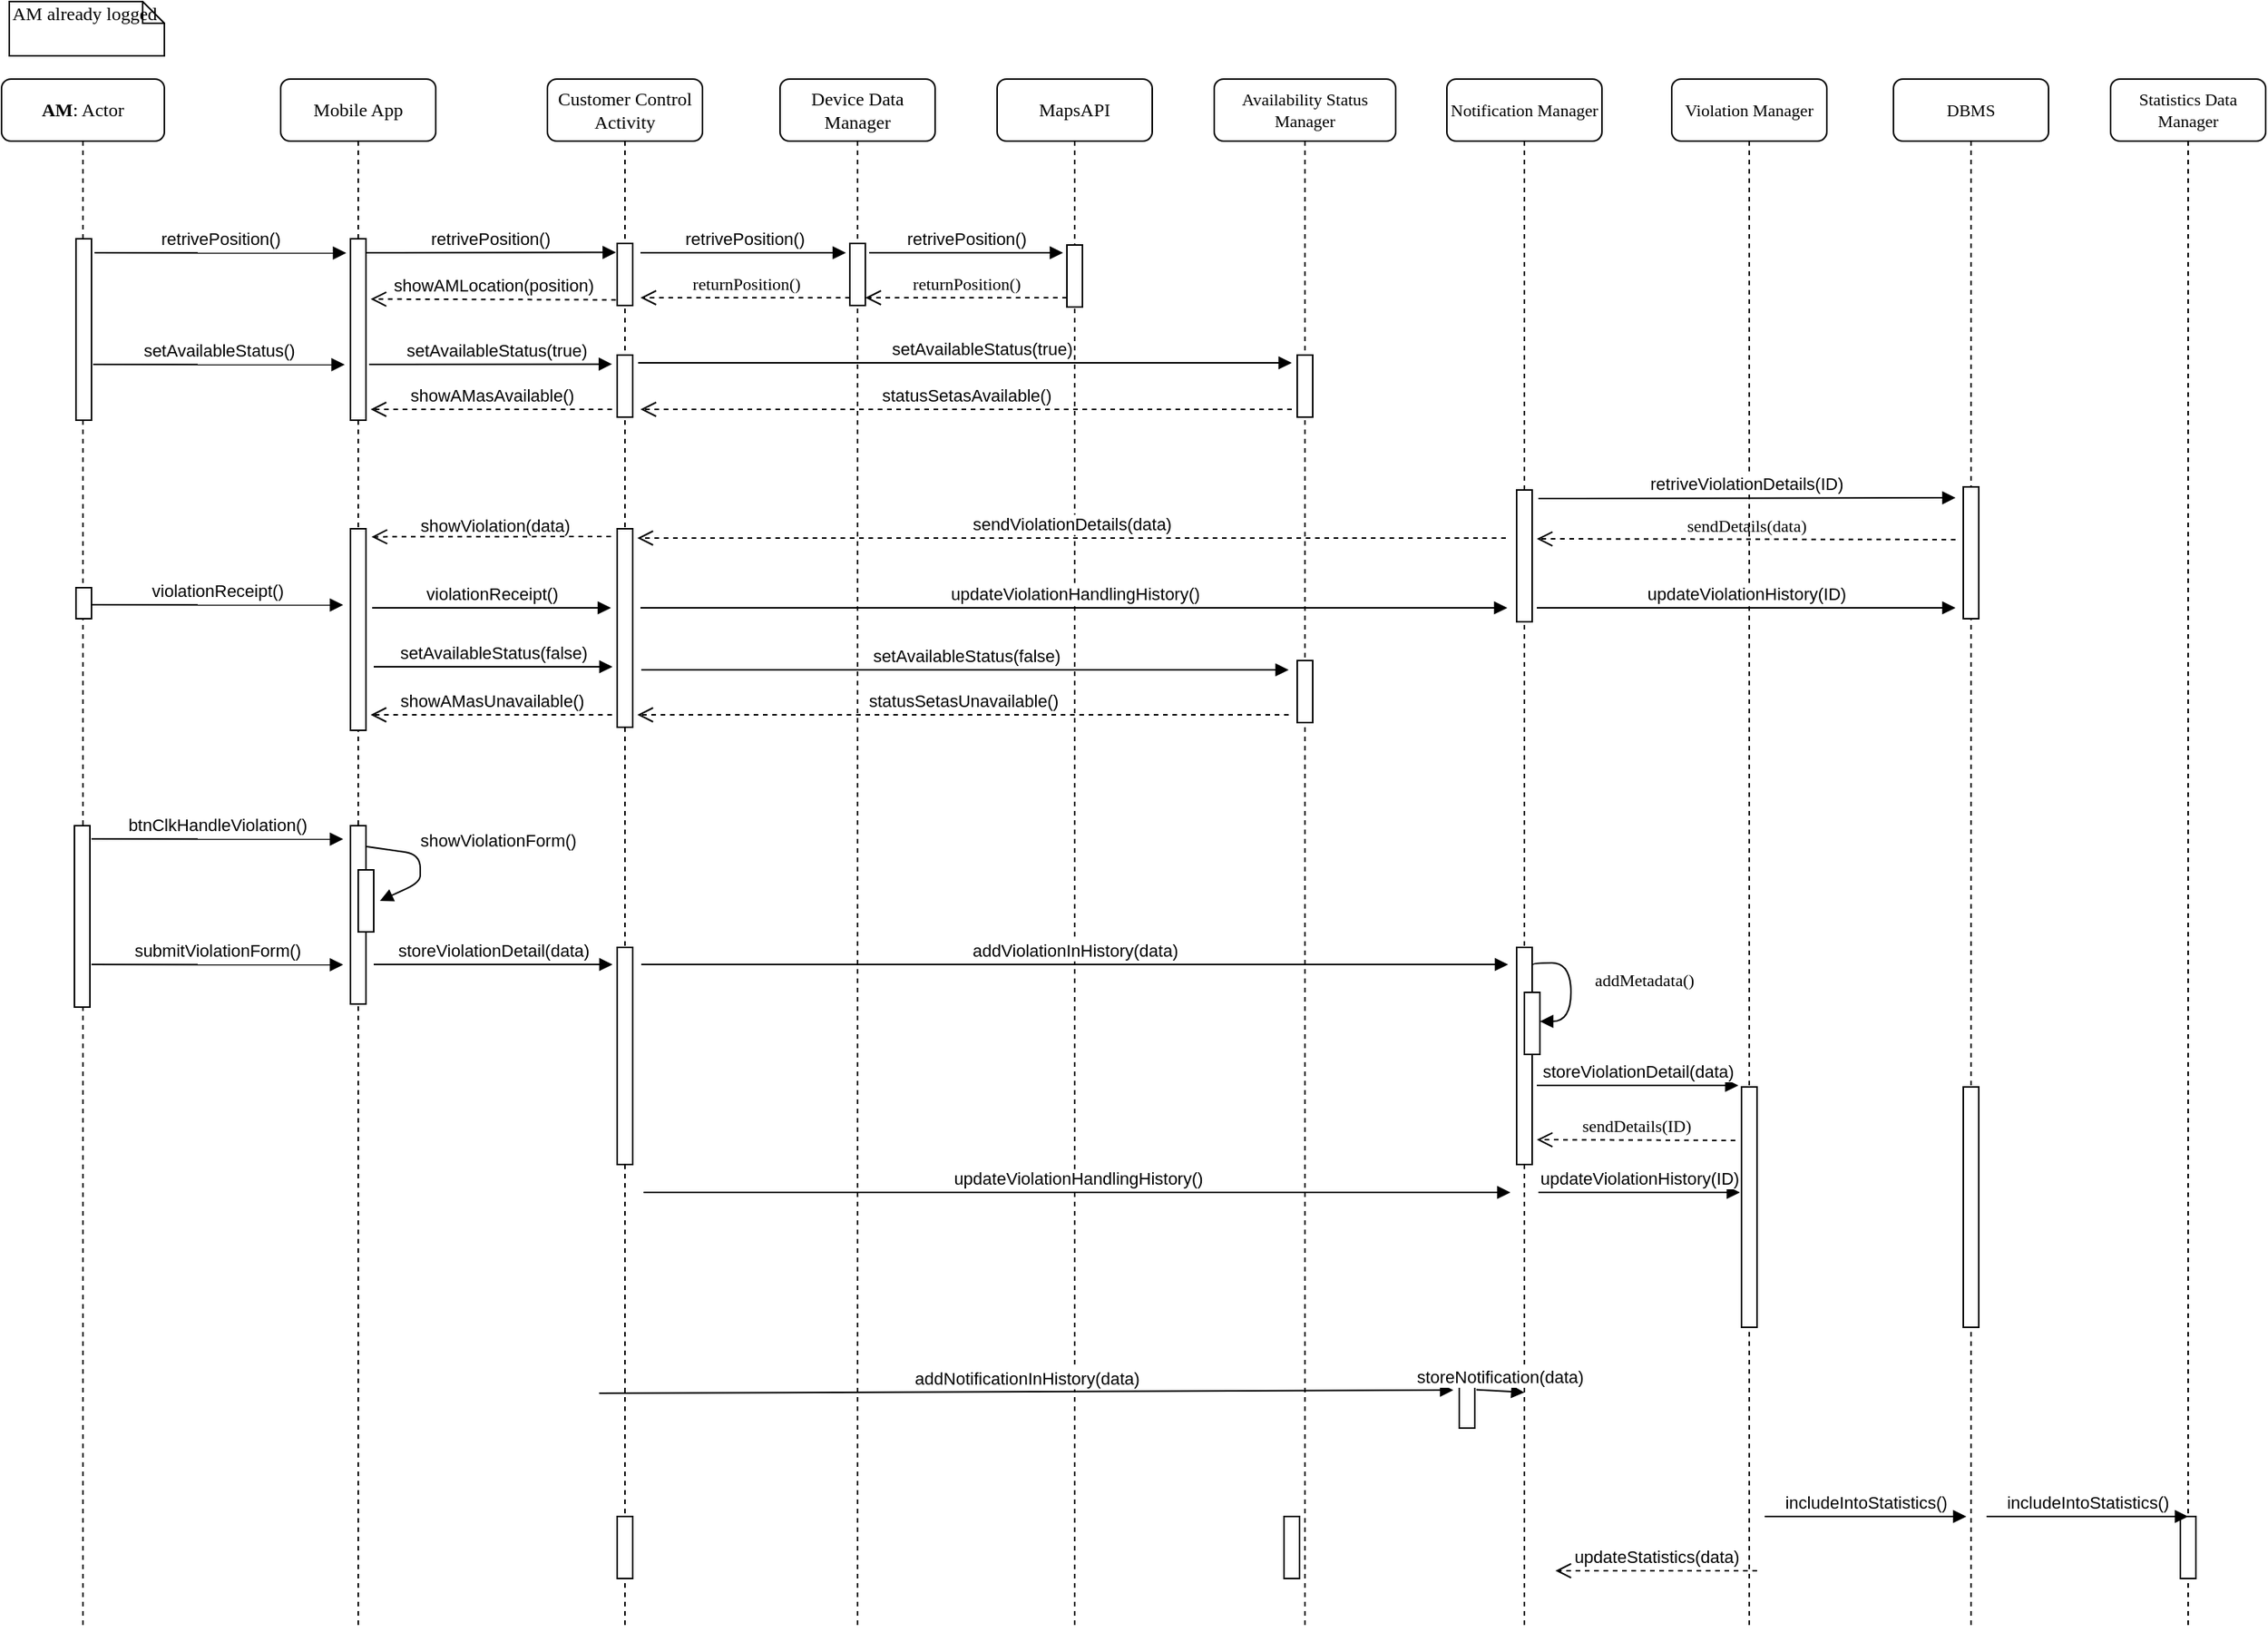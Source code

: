 <mxfile version="12.2.9" type="github" pages="1">
  <diagram id="0RAHFB9DxQQNoqs_koFl" name="Page-1">
    <mxGraphModel dx="2048" dy="1156" grid="1" gridSize="10" guides="1" tooltips="1" connect="1" arrows="1" fold="1" page="1" pageScale="1" pageWidth="827" pageHeight="1169" math="0" shadow="0">
      <root>
        <mxCell id="0"/>
        <mxCell id="1" parent="0"/>
        <mxCell id="qk6un8bk32dUB89qjppy-118" value="Violation Manager" style="shape=umlLifeline;perimeter=lifelinePerimeter;whiteSpace=wrap;html=1;container=1;collapsible=0;recursiveResize=0;outlineConnect=0;rounded=1;shadow=0;comic=0;labelBackgroundColor=none;strokeWidth=1;fontFamily=Verdana;fontSize=11;align=center;" vertex="1" parent="1">
          <mxGeometry x="1137" y="80" width="100" height="1000" as="geometry"/>
        </mxCell>
        <mxCell id="qk6un8bk32dUB89qjppy-119" value="" style="html=1;points=[];perimeter=orthogonalPerimeter;rounded=0;shadow=0;comic=0;labelBackgroundColor=none;strokeColor=#000000;strokeWidth=1;fillColor=#FFFFFF;fontFamily=Verdana;fontSize=11;fontColor=#000000;align=center;" vertex="1" parent="qk6un8bk32dUB89qjppy-118">
          <mxGeometry x="45" y="650" width="10" height="155" as="geometry"/>
        </mxCell>
        <mxCell id="qk6un8bk32dUB89qjppy-120" value="includeIntoStatistics()" style="html=1;verticalAlign=bottom;endArrow=block;fontSize=11;" edge="1" parent="qk6un8bk32dUB89qjppy-118">
          <mxGeometry width="80" relative="1" as="geometry">
            <mxPoint x="60" y="927" as="sourcePoint"/>
            <mxPoint x="190" y="927" as="targetPoint"/>
          </mxGeometry>
        </mxCell>
        <mxCell id="qk6un8bk32dUB89qjppy-1" value="Mobile App" style="shape=umlLifeline;perimeter=lifelinePerimeter;whiteSpace=wrap;html=1;container=1;collapsible=0;recursiveResize=0;outlineConnect=0;rounded=1;shadow=0;comic=0;labelBackgroundColor=none;strokeWidth=1;fontFamily=Verdana;fontSize=12;align=center;" vertex="1" parent="1">
          <mxGeometry x="240" y="80" width="100" height="1000" as="geometry"/>
        </mxCell>
        <mxCell id="qk6un8bk32dUB89qjppy-2" value="" style="html=1;points=[];perimeter=orthogonalPerimeter;rounded=0;shadow=0;comic=0;labelBackgroundColor=none;strokeWidth=1;fontFamily=Verdana;fontSize=11;align=center;" vertex="1" parent="qk6un8bk32dUB89qjppy-1">
          <mxGeometry x="45" y="103" width="10" height="117" as="geometry"/>
        </mxCell>
        <mxCell id="qk6un8bk32dUB89qjppy-69" value="" style="html=1;points=[];perimeter=orthogonalPerimeter;rounded=0;shadow=0;comic=0;labelBackgroundColor=none;strokeWidth=1;fontFamily=Verdana;fontSize=11;align=center;" vertex="1" parent="qk6un8bk32dUB89qjppy-1">
          <mxGeometry x="45" y="290" width="10" height="130" as="geometry"/>
        </mxCell>
        <mxCell id="qk6un8bk32dUB89qjppy-6" value="Device Data Manager " style="shape=umlLifeline;perimeter=lifelinePerimeter;whiteSpace=wrap;html=1;container=1;collapsible=0;recursiveResize=0;outlineConnect=0;rounded=1;shadow=0;comic=0;labelBackgroundColor=none;strokeWidth=1;fontFamily=Verdana;fontSize=12;align=center;" vertex="1" parent="1">
          <mxGeometry x="562" y="80" width="100" height="1000" as="geometry"/>
        </mxCell>
        <mxCell id="qk6un8bk32dUB89qjppy-17" value="" style="html=1;points=[];perimeter=orthogonalPerimeter;rounded=0;shadow=0;comic=0;labelBackgroundColor=none;strokeWidth=1;fontFamily=Verdana;fontSize=11;align=center;" vertex="1" parent="qk6un8bk32dUB89qjppy-6">
          <mxGeometry x="45" y="106" width="10" height="40" as="geometry"/>
        </mxCell>
        <mxCell id="qk6un8bk32dUB89qjppy-52" value="returnPosition()" style="html=1;verticalAlign=bottom;endArrow=open;dashed=1;endSize=8;labelBackgroundColor=none;fontFamily=Verdana;fontSize=11;edgeStyle=elbowEdgeStyle;elbow=vertical;" edge="1" parent="qk6un8bk32dUB89qjppy-6">
          <mxGeometry relative="1" as="geometry">
            <mxPoint x="-90" y="141" as="targetPoint"/>
            <Array as="points">
              <mxPoint x="-10" y="141"/>
              <mxPoint x="20" y="141"/>
            </Array>
            <mxPoint x="45" y="141" as="sourcePoint"/>
          </mxGeometry>
        </mxCell>
        <mxCell id="qk6un8bk32dUB89qjppy-53" value="retrivePosition()" style="html=1;verticalAlign=bottom;endArrow=block;fontSize=11;" edge="1" parent="qk6un8bk32dUB89qjppy-6">
          <mxGeometry width="80" relative="1" as="geometry">
            <mxPoint x="-90" y="112" as="sourcePoint"/>
            <mxPoint x="42.5" y="112.0" as="targetPoint"/>
          </mxGeometry>
        </mxCell>
        <mxCell id="qk6un8bk32dUB89qjppy-7" value="MapsAPI" style="shape=umlLifeline;perimeter=lifelinePerimeter;whiteSpace=wrap;html=1;container=1;collapsible=0;recursiveResize=0;outlineConnect=0;rounded=1;shadow=0;comic=0;labelBackgroundColor=none;strokeWidth=1;fontFamily=Verdana;fontSize=12;align=center;" vertex="1" parent="1">
          <mxGeometry x="702" y="80" width="100" height="1000" as="geometry"/>
        </mxCell>
        <mxCell id="qk6un8bk32dUB89qjppy-8" value="" style="html=1;points=[];perimeter=orthogonalPerimeter;rounded=0;shadow=0;comic=0;labelBackgroundColor=none;strokeWidth=1;fontFamily=Verdana;fontSize=11;align=center;" vertex="1" parent="qk6un8bk32dUB89qjppy-7">
          <mxGeometry x="45" y="107" width="10" height="40" as="geometry"/>
        </mxCell>
        <mxCell id="qk6un8bk32dUB89qjppy-9" value="Notification Manager" style="shape=umlLifeline;perimeter=lifelinePerimeter;whiteSpace=wrap;html=1;container=1;collapsible=0;recursiveResize=0;outlineConnect=0;rounded=1;shadow=0;comic=0;labelBackgroundColor=none;strokeWidth=1;fontFamily=Verdana;fontSize=11;align=center;" vertex="1" parent="1">
          <mxGeometry x="992" y="80" width="100" height="1000" as="geometry"/>
        </mxCell>
        <mxCell id="qk6un8bk32dUB89qjppy-10" value="" style="html=1;points=[];perimeter=orthogonalPerimeter;rounded=0;shadow=0;comic=0;labelBackgroundColor=none;strokeColor=#000000;strokeWidth=1;fillColor=#FFFFFF;fontFamily=Verdana;fontSize=11;fontColor=#000000;align=center;" vertex="1" parent="qk6un8bk32dUB89qjppy-9">
          <mxGeometry x="8" y="840" width="10" height="30" as="geometry"/>
        </mxCell>
        <mxCell id="qk6un8bk32dUB89qjppy-66" value="" style="html=1;points=[];perimeter=orthogonalPerimeter;rounded=0;shadow=0;comic=0;labelBackgroundColor=none;strokeWidth=1;fontFamily=Verdana;fontSize=11;align=center;" vertex="1" parent="qk6un8bk32dUB89qjppy-9">
          <mxGeometry x="45" y="265" width="10" height="85" as="geometry"/>
        </mxCell>
        <mxCell id="qk6un8bk32dUB89qjppy-110" value="" style="html=1;points=[];perimeter=orthogonalPerimeter;rounded=0;shadow=0;comic=0;labelBackgroundColor=none;strokeWidth=1;fontFamily=Verdana;fontSize=11;align=center;" vertex="1" parent="qk6un8bk32dUB89qjppy-9">
          <mxGeometry x="45" y="560" width="10" height="140" as="geometry"/>
        </mxCell>
        <mxCell id="qk6un8bk32dUB89qjppy-112" value="" style="html=1;points=[];perimeter=orthogonalPerimeter;rounded=0;shadow=0;comic=0;labelBackgroundColor=none;strokeWidth=1;fontFamily=Verdana;fontSize=11;align=center;" vertex="1" parent="qk6un8bk32dUB89qjppy-9">
          <mxGeometry x="50" y="589" width="10" height="40" as="geometry"/>
        </mxCell>
        <mxCell id="qk6un8bk32dUB89qjppy-113" value="addMetadata()" style="html=1;verticalAlign=bottom;endArrow=block;labelBackgroundColor=none;fontFamily=Verdana;fontSize=11;elbow=vertical;edgeStyle=orthogonalEdgeStyle;curved=1;entryX=1;entryY=0.286;entryPerimeter=0;exitX=1.038;exitY=0.345;exitPerimeter=0;" edge="1" parent="qk6un8bk32dUB89qjppy-9">
          <mxGeometry x="0.107" y="47" relative="1" as="geometry">
            <mxPoint x="55.353" y="571.235" as="sourcePoint"/>
            <mxPoint x="60.059" y="607.706" as="targetPoint"/>
            <Array as="points">
              <mxPoint x="80" y="570"/>
              <mxPoint x="80" y="608"/>
            </Array>
            <mxPoint as="offset"/>
          </mxGeometry>
        </mxCell>
        <mxCell id="qk6un8bk32dUB89qjppy-14" value="&lt;b&gt;AM&lt;/b&gt;: Actor" style="shape=umlLifeline;perimeter=lifelinePerimeter;whiteSpace=wrap;html=1;container=1;collapsible=0;recursiveResize=0;outlineConnect=0;rounded=1;shadow=0;comic=0;labelBackgroundColor=none;strokeWidth=1;fontFamily=Verdana;fontSize=12;align=center;" vertex="1" parent="1">
          <mxGeometry x="60" y="80" width="105" height="1000" as="geometry"/>
        </mxCell>
        <mxCell id="qk6un8bk32dUB89qjppy-15" value="" style="html=1;points=[];perimeter=orthogonalPerimeter;rounded=0;shadow=0;comic=0;labelBackgroundColor=none;strokeWidth=1;fontFamily=Verdana;fontSize=11;align=center;" vertex="1" parent="qk6un8bk32dUB89qjppy-14">
          <mxGeometry x="48" y="103" width="10" height="117" as="geometry"/>
        </mxCell>
        <mxCell id="qk6un8bk32dUB89qjppy-16" value="retrivePosition()" style="html=1;verticalAlign=bottom;endArrow=block;entryX=-0.272;entryY=0.407;entryDx=0;entryDy=0;entryPerimeter=0;fontSize=11;" edge="1" parent="qk6un8bk32dUB89qjppy-14">
          <mxGeometry width="80" relative="1" as="geometry">
            <mxPoint x="60" y="112" as="sourcePoint"/>
            <mxPoint x="222.28" y="112.159" as="targetPoint"/>
          </mxGeometry>
        </mxCell>
        <mxCell id="qk6un8bk32dUB89qjppy-70" value="" style="html=1;points=[];perimeter=orthogonalPerimeter;rounded=0;shadow=0;comic=0;labelBackgroundColor=none;strokeWidth=1;fontFamily=Verdana;fontSize=11;align=center;" vertex="1" parent="qk6un8bk32dUB89qjppy-14">
          <mxGeometry x="48" y="328" width="10" height="20" as="geometry"/>
        </mxCell>
        <mxCell id="qk6un8bk32dUB89qjppy-18" value="returnPosition()" style="html=1;verticalAlign=bottom;endArrow=open;dashed=1;endSize=8;labelBackgroundColor=none;fontFamily=Verdana;fontSize=11;edgeStyle=elbowEdgeStyle;elbow=vertical;" edge="1" parent="1">
          <mxGeometry relative="1" as="geometry">
            <mxPoint x="617" y="221" as="targetPoint"/>
            <Array as="points">
              <mxPoint x="692" y="221"/>
              <mxPoint x="722" y="221"/>
            </Array>
            <mxPoint x="747" y="221" as="sourcePoint"/>
          </mxGeometry>
        </mxCell>
        <mxCell id="qk6un8bk32dUB89qjppy-21" value="AM already logged" style="shape=note;whiteSpace=wrap;html=1;size=14;verticalAlign=top;align=left;spacingTop=-6;rounded=0;shadow=0;comic=0;labelBackgroundColor=none;strokeWidth=1;fontFamily=Verdana;fontSize=12" vertex="1" parent="1">
          <mxGeometry x="65" y="30" width="100" height="35" as="geometry"/>
        </mxCell>
        <mxCell id="qk6un8bk32dUB89qjppy-26" value="retrivePosition()" style="html=1;verticalAlign=bottom;endArrow=block;fontSize=11;entryX=-0.082;entryY=0.144;entryDx=0;entryDy=0;entryPerimeter=0;" edge="1" parent="1" target="qk6un8bk32dUB89qjppy-58">
          <mxGeometry width="80" relative="1" as="geometry">
            <mxPoint x="295" y="192" as="sourcePoint"/>
            <mxPoint x="570" y="192" as="targetPoint"/>
          </mxGeometry>
        </mxCell>
        <mxCell id="qk6un8bk32dUB89qjppy-27" value="retrivePosition()" style="html=1;verticalAlign=bottom;endArrow=block;fontSize=11;" edge="1" parent="1">
          <mxGeometry width="80" relative="1" as="geometry">
            <mxPoint x="619.5" y="192" as="sourcePoint"/>
            <mxPoint x="744.5" y="192" as="targetPoint"/>
          </mxGeometry>
        </mxCell>
        <mxCell id="qk6un8bk32dUB89qjppy-28" value="showAMLocation(position)" style="html=1;verticalAlign=bottom;endArrow=open;dashed=1;endSize=8;entryX=1.3;entryY=0.625;entryDx=0;entryDy=0;entryPerimeter=0;fontSize=11;exitX=-0.082;exitY=0.909;exitDx=0;exitDy=0;exitPerimeter=0;" edge="1" parent="1" source="qk6un8bk32dUB89qjppy-58">
          <mxGeometry relative="1" as="geometry">
            <mxPoint x="570" y="222" as="sourcePoint"/>
            <mxPoint x="298.0" y="221.875" as="targetPoint"/>
          </mxGeometry>
        </mxCell>
        <mxCell id="qk6un8bk32dUB89qjppy-34" value="Statistics Data Manager" style="shape=umlLifeline;perimeter=lifelinePerimeter;whiteSpace=wrap;html=1;container=1;collapsible=0;recursiveResize=0;outlineConnect=0;rounded=1;shadow=0;comic=0;labelBackgroundColor=none;strokeWidth=1;fontFamily=Verdana;fontSize=11;align=center;" vertex="1" parent="1">
          <mxGeometry x="1420" y="80" width="100" height="1000" as="geometry"/>
        </mxCell>
        <mxCell id="qk6un8bk32dUB89qjppy-35" value="" style="html=1;points=[];perimeter=orthogonalPerimeter;rounded=0;shadow=0;comic=0;labelBackgroundColor=none;strokeWidth=1;fontFamily=Verdana;fontSize=11;align=center;" vertex="1" parent="qk6un8bk32dUB89qjppy-34">
          <mxGeometry x="45" y="927" width="10" height="40" as="geometry"/>
        </mxCell>
        <mxCell id="qk6un8bk32dUB89qjppy-36" value="addNotificationInHistory(data)" style="html=1;verticalAlign=bottom;endArrow=block;fontSize=11;exitX=1.033;exitY=0.149;exitDx=0;exitDy=0;exitPerimeter=0;entryX=-0.383;entryY=0.183;entryDx=0;entryDy=0;entryPerimeter=0;" edge="1" parent="1" target="qk6un8bk32dUB89qjppy-10">
          <mxGeometry width="80" relative="1" as="geometry">
            <mxPoint x="445.33" y="927.513" as="sourcePoint"/>
            <mxPoint x="530" y="927" as="targetPoint"/>
          </mxGeometry>
        </mxCell>
        <mxCell id="qk6un8bk32dUB89qjppy-37" value="storeNotification(data)" style="html=1;verticalAlign=bottom;endArrow=block;fontSize=11;exitX=1.1;exitY=0.173;exitDx=0;exitDy=0;exitPerimeter=0;" edge="1" parent="1" source="qk6un8bk32dUB89qjppy-10">
          <mxGeometry width="80" relative="1" as="geometry">
            <mxPoint x="912" y="927" as="sourcePoint"/>
            <mxPoint x="1042" y="927" as="targetPoint"/>
          </mxGeometry>
        </mxCell>
        <mxCell id="qk6un8bk32dUB89qjppy-40" value="updateStatistics(data)" style="html=1;verticalAlign=bottom;endArrow=open;dashed=1;endSize=8;fontSize=11;" edge="1" parent="1">
          <mxGeometry relative="1" as="geometry">
            <mxPoint x="1192" y="1042" as="sourcePoint"/>
            <mxPoint x="1062" y="1042" as="targetPoint"/>
          </mxGeometry>
        </mxCell>
        <mxCell id="qk6un8bk32dUB89qjppy-44" value="Availability Status Manager " style="shape=umlLifeline;perimeter=lifelinePerimeter;whiteSpace=wrap;html=1;container=1;collapsible=0;recursiveResize=0;outlineConnect=0;rounded=1;shadow=0;comic=0;labelBackgroundColor=none;strokeWidth=1;fontFamily=Verdana;fontSize=11;align=center;" vertex="1" parent="1">
          <mxGeometry x="842" y="80" width="117" height="1000" as="geometry"/>
        </mxCell>
        <mxCell id="qk6un8bk32dUB89qjppy-45" value="" style="html=1;points=[];perimeter=orthogonalPerimeter;rounded=0;shadow=0;comic=0;labelBackgroundColor=none;strokeWidth=1;fontFamily=Verdana;fontSize=11;align=center;" vertex="1" parent="qk6un8bk32dUB89qjppy-44">
          <mxGeometry x="45" y="927" width="10" height="40" as="geometry"/>
        </mxCell>
        <mxCell id="qk6un8bk32dUB89qjppy-60" value="" style="html=1;points=[];perimeter=orthogonalPerimeter;rounded=0;shadow=0;comic=0;labelBackgroundColor=none;strokeWidth=1;fontFamily=Verdana;fontSize=11;align=center;" vertex="1" parent="qk6un8bk32dUB89qjppy-44">
          <mxGeometry x="53.5" y="178" width="10" height="40" as="geometry"/>
        </mxCell>
        <mxCell id="qk6un8bk32dUB89qjppy-96" value="" style="html=1;points=[];perimeter=orthogonalPerimeter;rounded=0;shadow=0;comic=0;labelBackgroundColor=none;strokeWidth=1;fontFamily=Verdana;fontSize=11;align=center;" vertex="1" parent="qk6un8bk32dUB89qjppy-44">
          <mxGeometry x="53.5" y="375" width="10" height="40" as="geometry"/>
        </mxCell>
        <mxCell id="qk6un8bk32dUB89qjppy-46" value="Customer Control Activity" style="shape=umlLifeline;perimeter=lifelinePerimeter;whiteSpace=wrap;html=1;container=1;collapsible=0;recursiveResize=0;outlineConnect=0;rounded=1;shadow=0;comic=0;labelBackgroundColor=none;strokeWidth=1;fontFamily=Verdana;fontSize=12;align=center;size=40;" vertex="1" parent="1">
          <mxGeometry x="412" y="80" width="100" height="1000" as="geometry"/>
        </mxCell>
        <mxCell id="qk6un8bk32dUB89qjppy-47" value="" style="html=1;points=[];perimeter=orthogonalPerimeter;rounded=0;shadow=0;comic=0;labelBackgroundColor=none;strokeWidth=1;fontFamily=Verdana;fontSize=11;align=center;" vertex="1" parent="qk6un8bk32dUB89qjppy-46">
          <mxGeometry x="45" y="927" width="10" height="40" as="geometry"/>
        </mxCell>
        <mxCell id="qk6un8bk32dUB89qjppy-57" value="" style="html=1;points=[];perimeter=orthogonalPerimeter;rounded=0;shadow=0;comic=0;labelBackgroundColor=none;strokeWidth=1;fontFamily=Verdana;fontSize=11;align=center;" vertex="1" parent="qk6un8bk32dUB89qjppy-46">
          <mxGeometry x="45" y="178" width="10" height="40" as="geometry"/>
        </mxCell>
        <mxCell id="qk6un8bk32dUB89qjppy-58" value="" style="html=1;points=[];perimeter=orthogonalPerimeter;rounded=0;shadow=0;comic=0;labelBackgroundColor=none;strokeWidth=1;fontFamily=Verdana;fontSize=11;align=center;" vertex="1" parent="qk6un8bk32dUB89qjppy-46">
          <mxGeometry x="45" y="106" width="10" height="40" as="geometry"/>
        </mxCell>
        <mxCell id="qk6un8bk32dUB89qjppy-67" value="" style="html=1;points=[];perimeter=orthogonalPerimeter;rounded=0;shadow=0;comic=0;labelBackgroundColor=none;strokeWidth=1;fontFamily=Verdana;fontSize=11;align=center;" vertex="1" parent="qk6un8bk32dUB89qjppy-46">
          <mxGeometry x="45" y="290" width="10" height="128" as="geometry"/>
        </mxCell>
        <mxCell id="qk6un8bk32dUB89qjppy-109" value="" style="html=1;points=[];perimeter=orthogonalPerimeter;rounded=0;shadow=0;comic=0;labelBackgroundColor=none;strokeWidth=1;fontFamily=Verdana;fontSize=11;align=center;" vertex="1" parent="qk6un8bk32dUB89qjppy-46">
          <mxGeometry x="45" y="560" width="10" height="140" as="geometry"/>
        </mxCell>
        <mxCell id="qk6un8bk32dUB89qjppy-56" value="setAvailableStatus()" style="html=1;verticalAlign=bottom;endArrow=block;entryX=-0.272;entryY=0.407;entryDx=0;entryDy=0;entryPerimeter=0;fontSize=11;" edge="1" parent="1">
          <mxGeometry width="80" relative="1" as="geometry">
            <mxPoint x="119" y="264" as="sourcePoint"/>
            <mxPoint x="281.28" y="264.159" as="targetPoint"/>
          </mxGeometry>
        </mxCell>
        <mxCell id="qk6un8bk32dUB89qjppy-59" value="setAvailableStatus(true)" style="html=1;verticalAlign=bottom;endArrow=block;fontSize=11;entryX=-0.333;entryY=0.146;entryDx=0;entryDy=0;entryPerimeter=0;" edge="1" parent="1" target="qk6un8bk32dUB89qjppy-57">
          <mxGeometry x="0.048" width="80" relative="1" as="geometry">
            <mxPoint x="297" y="264" as="sourcePoint"/>
            <mxPoint x="440" y="220" as="targetPoint"/>
            <mxPoint as="offset"/>
          </mxGeometry>
        </mxCell>
        <mxCell id="qk6un8bk32dUB89qjppy-61" value="setAvailableStatus(true)" style="html=1;verticalAlign=bottom;endArrow=block;fontSize=11;" edge="1" parent="1">
          <mxGeometry x="0.048" width="80" relative="1" as="geometry">
            <mxPoint x="470.5" y="263" as="sourcePoint"/>
            <mxPoint x="892" y="263" as="targetPoint"/>
            <mxPoint as="offset"/>
          </mxGeometry>
        </mxCell>
        <mxCell id="qk6un8bk32dUB89qjppy-62" value="statusSetasAvailable()" style="html=1;verticalAlign=bottom;endArrow=open;dashed=1;endSize=8;entryX=1.5;entryY=0.8;entryDx=0;entryDy=0;entryPerimeter=0;fontSize=11;" edge="1" parent="1">
          <mxGeometry relative="1" as="geometry">
            <mxPoint x="892" y="293" as="sourcePoint"/>
            <mxPoint x="472" y="293" as="targetPoint"/>
          </mxGeometry>
        </mxCell>
        <mxCell id="qk6un8bk32dUB89qjppy-63" value="showAMasAvailable()" style="html=1;verticalAlign=bottom;endArrow=open;dashed=1;endSize=8;entryX=1.5;entryY=0.8;entryDx=0;entryDy=0;entryPerimeter=0;fontSize=11;exitX=-0.333;exitY=0.875;exitDx=0;exitDy=0;exitPerimeter=0;" edge="1" parent="1" source="qk6un8bk32dUB89qjppy-57">
          <mxGeometry relative="1" as="geometry">
            <mxPoint x="570" y="293" as="sourcePoint"/>
            <mxPoint x="298" y="293" as="targetPoint"/>
          </mxGeometry>
        </mxCell>
        <mxCell id="qk6un8bk32dUB89qjppy-68" value="sendViolationDetails(data)" style="html=1;verticalAlign=bottom;endArrow=open;dashed=1;endSize=8;entryX=1.5;entryY=0.8;entryDx=0;entryDy=0;entryPerimeter=0;fontSize=11;" edge="1" parent="1">
          <mxGeometry relative="1" as="geometry">
            <mxPoint x="1030" y="376" as="sourcePoint"/>
            <mxPoint x="470" y="376" as="targetPoint"/>
          </mxGeometry>
        </mxCell>
        <mxCell id="qk6un8bk32dUB89qjppy-71" value="" style="html=1;verticalAlign=bottom;endArrow=open;dashed=1;endSize=8;fontSize=11;entryX=1.06;entryY=0.13;entryDx=0;entryDy=0;entryPerimeter=0;" edge="1" parent="1">
          <mxGeometry x="-0.067" relative="1" as="geometry">
            <mxPoint x="453" y="375" as="sourcePoint"/>
            <mxPoint x="298.6" y="375.2" as="targetPoint"/>
            <mxPoint x="-1" as="offset"/>
          </mxGeometry>
        </mxCell>
        <mxCell id="qk6un8bk32dUB89qjppy-72" value="showViolation(data)" style="text;html=1;align=center;verticalAlign=middle;resizable=0;points=[];;autosize=1;fontSize=11;" vertex="1" parent="1">
          <mxGeometry x="323" y="358" width="110" height="20" as="geometry"/>
        </mxCell>
        <mxCell id="qk6un8bk32dUB89qjppy-78" value="retriveViolationDetails(ID)" style="html=1;verticalAlign=bottom;endArrow=block;fontSize=11;" edge="1" parent="1">
          <mxGeometry width="80" relative="1" as="geometry">
            <mxPoint x="1051" y="350.5" as="sourcePoint"/>
            <mxPoint x="1320" y="350" as="targetPoint"/>
          </mxGeometry>
        </mxCell>
        <mxCell id="qk6un8bk32dUB89qjppy-79" value="violationReceipt()" style="html=1;verticalAlign=bottom;endArrow=block;entryX=-0.272;entryY=0.407;entryDx=0;entryDy=0;entryPerimeter=0;fontSize=11;" edge="1" parent="1">
          <mxGeometry width="80" relative="1" as="geometry">
            <mxPoint x="118.0" y="419" as="sourcePoint"/>
            <mxPoint x="280.28" y="419.159" as="targetPoint"/>
          </mxGeometry>
        </mxCell>
        <mxCell id="qk6un8bk32dUB89qjppy-81" value="updateViolationHandlingHistory()" style="html=1;verticalAlign=bottom;endArrow=block;fontSize=11;" edge="1" parent="1">
          <mxGeometry width="80" relative="1" as="geometry">
            <mxPoint x="472" y="421" as="sourcePoint"/>
            <mxPoint x="1031" y="421" as="targetPoint"/>
          </mxGeometry>
        </mxCell>
        <mxCell id="qk6un8bk32dUB89qjppy-94" value="setAvailableStatus(false)" style="html=1;verticalAlign=bottom;endArrow=block;fontSize=11;" edge="1" parent="1">
          <mxGeometry width="80" relative="1" as="geometry">
            <mxPoint x="300" y="459" as="sourcePoint"/>
            <mxPoint x="454" y="459" as="targetPoint"/>
          </mxGeometry>
        </mxCell>
        <mxCell id="qk6un8bk32dUB89qjppy-95" value="setAvailableStatus(false)" style="html=1;verticalAlign=bottom;endArrow=block;fontSize=11;" edge="1" parent="1">
          <mxGeometry width="80" relative="1" as="geometry">
            <mxPoint x="472.5" y="461" as="sourcePoint"/>
            <mxPoint x="890" y="461" as="targetPoint"/>
          </mxGeometry>
        </mxCell>
        <mxCell id="qk6un8bk32dUB89qjppy-97" value="statusSetasUnavailable()" style="html=1;verticalAlign=bottom;endArrow=open;dashed=1;endSize=8;entryX=1.5;entryY=0.8;entryDx=0;entryDy=0;entryPerimeter=0;fontSize=11;" edge="1" parent="1">
          <mxGeometry relative="1" as="geometry">
            <mxPoint x="890" y="490" as="sourcePoint"/>
            <mxPoint x="470" y="490" as="targetPoint"/>
          </mxGeometry>
        </mxCell>
        <mxCell id="qk6un8bk32dUB89qjppy-98" value="showAMasUnavailable()" style="html=1;verticalAlign=bottom;endArrow=open;dashed=1;endSize=8;entryX=1.5;entryY=0.8;entryDx=0;entryDy=0;entryPerimeter=0;fontSize=11;exitX=-0.333;exitY=0.875;exitDx=0;exitDy=0;exitPerimeter=0;" edge="1" parent="1">
          <mxGeometry relative="1" as="geometry">
            <mxPoint x="453.67" y="490" as="sourcePoint"/>
            <mxPoint x="298" y="490" as="targetPoint"/>
          </mxGeometry>
        </mxCell>
        <mxCell id="qk6un8bk32dUB89qjppy-99" value="" style="html=1;points=[];perimeter=orthogonalPerimeter;rounded=0;shadow=0;comic=0;labelBackgroundColor=none;strokeWidth=1;fontFamily=Verdana;fontSize=11;align=center;" vertex="1" parent="1">
          <mxGeometry x="107" y="561.5" width="10" height="117" as="geometry"/>
        </mxCell>
        <mxCell id="qk6un8bk32dUB89qjppy-100" value="btnClkHandleViolation()" style="html=1;verticalAlign=bottom;endArrow=block;entryX=-0.272;entryY=0.407;entryDx=0;entryDy=0;entryPerimeter=0;fontSize=11;" edge="1" parent="1">
          <mxGeometry width="80" relative="1" as="geometry">
            <mxPoint x="118.0" y="570.0" as="sourcePoint"/>
            <mxPoint x="280.28" y="570.159" as="targetPoint"/>
          </mxGeometry>
        </mxCell>
        <mxCell id="qk6un8bk32dUB89qjppy-101" value="" style="html=1;points=[];perimeter=orthogonalPerimeter;rounded=0;shadow=0;comic=0;labelBackgroundColor=none;strokeWidth=1;fontFamily=Verdana;fontSize=11;align=center;" vertex="1" parent="1">
          <mxGeometry x="285" y="561.5" width="10" height="115" as="geometry"/>
        </mxCell>
        <mxCell id="qk6un8bk32dUB89qjppy-102" value="" style="html=1;points=[];perimeter=orthogonalPerimeter;rounded=0;shadow=0;comic=0;labelBackgroundColor=none;strokeWidth=1;fontFamily=Verdana;fontSize=11;align=center;" vertex="1" parent="1">
          <mxGeometry x="290" y="590" width="10" height="40" as="geometry"/>
        </mxCell>
        <mxCell id="qk6un8bk32dUB89qjppy-105" value="violationReceipt()" style="html=1;verticalAlign=bottom;endArrow=block;fontSize=11;" edge="1" parent="1">
          <mxGeometry width="80" relative="1" as="geometry">
            <mxPoint x="299" y="421" as="sourcePoint"/>
            <mxPoint x="453" y="421" as="targetPoint"/>
          </mxGeometry>
        </mxCell>
        <mxCell id="qk6un8bk32dUB89qjppy-106" value="showViolationForm()" style="html=1;verticalAlign=bottom;endArrow=block;fontSize=11;exitX=0.969;exitY=0.116;exitDx=0;exitDy=0;exitPerimeter=0;" edge="1" parent="1" source="qk6un8bk32dUB89qjppy-101">
          <mxGeometry x="-0.133" y="50" width="80" relative="1" as="geometry">
            <mxPoint x="295" y="570" as="sourcePoint"/>
            <mxPoint x="304" y="610" as="targetPoint"/>
            <Array as="points">
              <mxPoint x="330" y="580"/>
              <mxPoint x="330" y="598"/>
            </Array>
            <mxPoint as="offset"/>
          </mxGeometry>
        </mxCell>
        <mxCell id="qk6un8bk32dUB89qjppy-107" value="submitViolationForm()" style="html=1;verticalAlign=bottom;endArrow=block;entryX=-0.272;entryY=0.407;entryDx=0;entryDy=0;entryPerimeter=0;fontSize=11;" edge="1" parent="1">
          <mxGeometry width="80" relative="1" as="geometry">
            <mxPoint x="118.0" y="651" as="sourcePoint"/>
            <mxPoint x="280.28" y="651.159" as="targetPoint"/>
          </mxGeometry>
        </mxCell>
        <mxCell id="qk6un8bk32dUB89qjppy-108" value="storeViolationDetail(data)" style="html=1;verticalAlign=bottom;endArrow=block;fontSize=11;" edge="1" parent="1">
          <mxGeometry width="80" relative="1" as="geometry">
            <mxPoint x="300" y="651" as="sourcePoint"/>
            <mxPoint x="454.0" y="651" as="targetPoint"/>
          </mxGeometry>
        </mxCell>
        <mxCell id="qk6un8bk32dUB89qjppy-111" value="&lt;div&gt;addViolationInHistory(data)&lt;/div&gt;" style="html=1;verticalAlign=bottom;endArrow=block;fontSize=11;" edge="1" parent="1">
          <mxGeometry width="80" relative="1" as="geometry">
            <mxPoint x="472.5" y="651" as="sourcePoint"/>
            <mxPoint x="1031.5" y="651" as="targetPoint"/>
          </mxGeometry>
        </mxCell>
        <mxCell id="qk6un8bk32dUB89qjppy-114" value="storeViolationDetail(data)" style="html=1;verticalAlign=bottom;endArrow=block;fontSize=11;" edge="1" parent="1">
          <mxGeometry width="80" relative="1" as="geometry">
            <mxPoint x="1050" y="729" as="sourcePoint"/>
            <mxPoint x="1180" y="729" as="targetPoint"/>
          </mxGeometry>
        </mxCell>
        <mxCell id="qk6un8bk32dUB89qjppy-115" value="updateViolationHandlingHistory()" style="html=1;verticalAlign=bottom;endArrow=block;fontSize=11;" edge="1" parent="1">
          <mxGeometry width="80" relative="1" as="geometry">
            <mxPoint x="474" y="798" as="sourcePoint"/>
            <mxPoint x="1033" y="798" as="targetPoint"/>
          </mxGeometry>
        </mxCell>
        <mxCell id="qk6un8bk32dUB89qjppy-116" value="updateViolationHistory(ID)" style="html=1;verticalAlign=bottom;endArrow=block;fontSize=11;" edge="1" parent="1">
          <mxGeometry width="80" relative="1" as="geometry">
            <mxPoint x="1051" y="798" as="sourcePoint"/>
            <mxPoint x="1181" y="798" as="targetPoint"/>
          </mxGeometry>
        </mxCell>
        <mxCell id="qk6un8bk32dUB89qjppy-117" value="sendDetails(ID)" style="html=1;verticalAlign=bottom;endArrow=open;dashed=1;endSize=8;labelBackgroundColor=none;fontFamily=Verdana;fontSize=11;edgeStyle=elbowEdgeStyle;elbow=vertical;" edge="1" parent="1">
          <mxGeometry relative="1" as="geometry">
            <mxPoint x="1050" y="764" as="targetPoint"/>
            <Array as="points">
              <mxPoint x="1125" y="764"/>
              <mxPoint x="1155" y="764"/>
            </Array>
            <mxPoint x="1178" y="764.5" as="sourcePoint"/>
          </mxGeometry>
        </mxCell>
        <mxCell id="qk6un8bk32dUB89qjppy-122" value="DBMS" style="shape=umlLifeline;perimeter=lifelinePerimeter;whiteSpace=wrap;html=1;container=1;collapsible=0;recursiveResize=0;outlineConnect=0;rounded=1;shadow=0;comic=0;labelBackgroundColor=none;strokeWidth=1;fontFamily=Verdana;fontSize=11;align=center;" vertex="1" parent="1">
          <mxGeometry x="1280" y="80" width="100" height="1000" as="geometry"/>
        </mxCell>
        <mxCell id="qk6un8bk32dUB89qjppy-123" value="" style="html=1;points=[];perimeter=orthogonalPerimeter;rounded=0;shadow=0;comic=0;labelBackgroundColor=none;strokeColor=#000000;strokeWidth=1;fillColor=#FFFFFF;fontFamily=Verdana;fontSize=11;fontColor=#000000;align=center;" vertex="1" parent="qk6un8bk32dUB89qjppy-122">
          <mxGeometry x="45" y="650" width="10" height="155" as="geometry"/>
        </mxCell>
        <mxCell id="qk6un8bk32dUB89qjppy-124" value="includeIntoStatistics()" style="html=1;verticalAlign=bottom;endArrow=block;fontSize=11;" edge="1" parent="qk6un8bk32dUB89qjppy-122">
          <mxGeometry width="80" relative="1" as="geometry">
            <mxPoint x="60" y="927" as="sourcePoint"/>
            <mxPoint x="190" y="927" as="targetPoint"/>
          </mxGeometry>
        </mxCell>
        <mxCell id="qk6un8bk32dUB89qjppy-125" value="" style="html=1;points=[];perimeter=orthogonalPerimeter;rounded=0;shadow=0;comic=0;labelBackgroundColor=none;strokeWidth=1;fontFamily=Verdana;fontSize=11;align=center;" vertex="1" parent="qk6un8bk32dUB89qjppy-122">
          <mxGeometry x="45" y="263" width="10" height="85" as="geometry"/>
        </mxCell>
        <mxCell id="qk6un8bk32dUB89qjppy-77" value="sendDetails(data)" style="html=1;verticalAlign=bottom;endArrow=open;dashed=1;endSize=8;labelBackgroundColor=none;fontFamily=Verdana;fontSize=11;edgeStyle=elbowEdgeStyle;elbow=vertical;" edge="1" parent="1">
          <mxGeometry relative="1" as="geometry">
            <mxPoint x="1050" y="376.5" as="targetPoint"/>
            <Array as="points">
              <mxPoint x="1125" y="376.5"/>
              <mxPoint x="1155" y="376.5"/>
            </Array>
            <mxPoint x="1320" y="377" as="sourcePoint"/>
          </mxGeometry>
        </mxCell>
        <mxCell id="qk6un8bk32dUB89qjppy-86" value="updateViolationHistory(ID)" style="html=1;verticalAlign=bottom;endArrow=block;fontSize=11;" edge="1" parent="1">
          <mxGeometry width="80" relative="1" as="geometry">
            <mxPoint x="1050" y="421" as="sourcePoint"/>
            <mxPoint x="1320" y="421" as="targetPoint"/>
          </mxGeometry>
        </mxCell>
      </root>
    </mxGraphModel>
  </diagram>
</mxfile>
